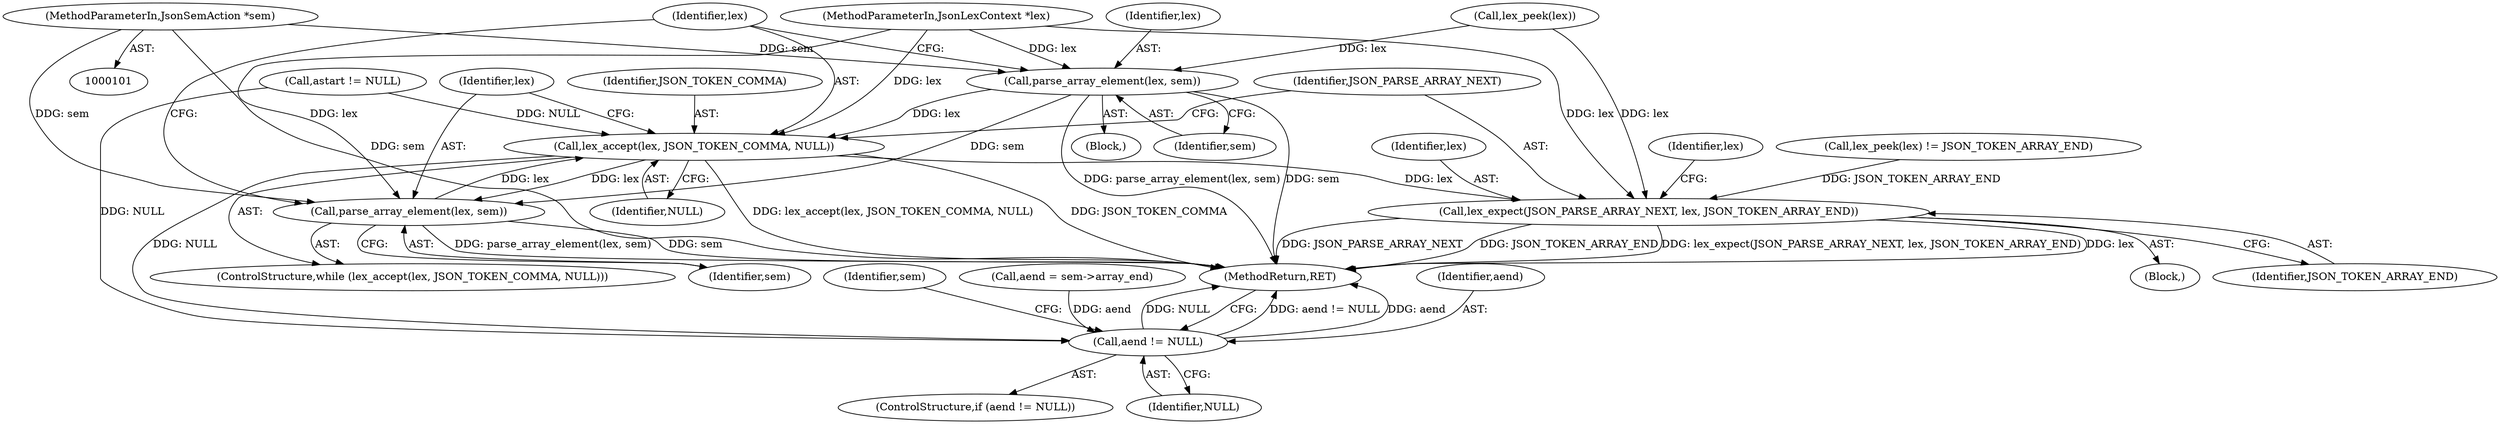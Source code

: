 digraph "0_postgresql_08fa47c4850cea32c3116665975bca219fbf2fe6_0@pointer" {
"1000103" [label="(MethodParameterIn,JsonSemAction *sem)"];
"1000152" [label="(Call,parse_array_element(lex, sem))"];
"1000156" [label="(Call,lex_accept(lex, JSON_TOKEN_COMMA, NULL))"];
"1000160" [label="(Call,parse_array_element(lex, sem))"];
"1000163" [label="(Call,lex_expect(JSON_PARSE_ARRAY_NEXT, lex, JSON_TOKEN_ARRAY_END))"];
"1000172" [label="(Call,aend != NULL)"];
"1000166" [label="(Identifier,JSON_TOKEN_ARRAY_END)"];
"1000151" [label="(Block,)"];
"1000177" [label="(Identifier,sem)"];
"1000157" [label="(Identifier,lex)"];
"1000155" [label="(ControlStructure,while (lex_accept(lex, JSON_TOKEN_COMMA, NULL)))"];
"1000104" [label="(Block,)"];
"1000171" [label="(ControlStructure,if (aend != NULL))"];
"1000165" [label="(Identifier,lex)"];
"1000161" [label="(Identifier,lex)"];
"1000156" [label="(Call,lex_accept(lex, JSON_TOKEN_COMMA, NULL))"];
"1000164" [label="(Identifier,JSON_PARSE_ARRAY_NEXT)"];
"1000148" [label="(Call,lex_peek(lex))"];
"1000160" [label="(Call,parse_array_element(lex, sem))"];
"1000169" [label="(Identifier,lex)"];
"1000147" [label="(Call,lex_peek(lex) != JSON_TOKEN_ARRAY_END)"];
"1000124" [label="(Call,aend = sem->array_end)"];
"1000153" [label="(Identifier,lex)"];
"1000131" [label="(Call,astart != NULL)"];
"1000159" [label="(Identifier,NULL)"];
"1000162" [label="(Identifier,sem)"];
"1000103" [label="(MethodParameterIn,JsonSemAction *sem)"];
"1000163" [label="(Call,lex_expect(JSON_PARSE_ARRAY_NEXT, lex, JSON_TOKEN_ARRAY_END))"];
"1000102" [label="(MethodParameterIn,JsonLexContext *lex)"];
"1000154" [label="(Identifier,sem)"];
"1000179" [label="(MethodReturn,RET)"];
"1000152" [label="(Call,parse_array_element(lex, sem))"];
"1000174" [label="(Identifier,NULL)"];
"1000173" [label="(Identifier,aend)"];
"1000158" [label="(Identifier,JSON_TOKEN_COMMA)"];
"1000172" [label="(Call,aend != NULL)"];
"1000103" -> "1000101"  [label="AST: "];
"1000103" -> "1000179"  [label="DDG: sem"];
"1000103" -> "1000152"  [label="DDG: sem"];
"1000103" -> "1000160"  [label="DDG: sem"];
"1000152" -> "1000151"  [label="AST: "];
"1000152" -> "1000154"  [label="CFG: "];
"1000153" -> "1000152"  [label="AST: "];
"1000154" -> "1000152"  [label="AST: "];
"1000157" -> "1000152"  [label="CFG: "];
"1000152" -> "1000179"  [label="DDG: sem"];
"1000152" -> "1000179"  [label="DDG: parse_array_element(lex, sem)"];
"1000148" -> "1000152"  [label="DDG: lex"];
"1000102" -> "1000152"  [label="DDG: lex"];
"1000152" -> "1000156"  [label="DDG: lex"];
"1000152" -> "1000160"  [label="DDG: sem"];
"1000156" -> "1000155"  [label="AST: "];
"1000156" -> "1000159"  [label="CFG: "];
"1000157" -> "1000156"  [label="AST: "];
"1000158" -> "1000156"  [label="AST: "];
"1000159" -> "1000156"  [label="AST: "];
"1000161" -> "1000156"  [label="CFG: "];
"1000164" -> "1000156"  [label="CFG: "];
"1000156" -> "1000179"  [label="DDG: JSON_TOKEN_COMMA"];
"1000156" -> "1000179"  [label="DDG: lex_accept(lex, JSON_TOKEN_COMMA, NULL)"];
"1000160" -> "1000156"  [label="DDG: lex"];
"1000102" -> "1000156"  [label="DDG: lex"];
"1000131" -> "1000156"  [label="DDG: NULL"];
"1000156" -> "1000160"  [label="DDG: lex"];
"1000156" -> "1000163"  [label="DDG: lex"];
"1000156" -> "1000172"  [label="DDG: NULL"];
"1000160" -> "1000155"  [label="AST: "];
"1000160" -> "1000162"  [label="CFG: "];
"1000161" -> "1000160"  [label="AST: "];
"1000162" -> "1000160"  [label="AST: "];
"1000157" -> "1000160"  [label="CFG: "];
"1000160" -> "1000179"  [label="DDG: parse_array_element(lex, sem)"];
"1000160" -> "1000179"  [label="DDG: sem"];
"1000102" -> "1000160"  [label="DDG: lex"];
"1000163" -> "1000104"  [label="AST: "];
"1000163" -> "1000166"  [label="CFG: "];
"1000164" -> "1000163"  [label="AST: "];
"1000165" -> "1000163"  [label="AST: "];
"1000166" -> "1000163"  [label="AST: "];
"1000169" -> "1000163"  [label="CFG: "];
"1000163" -> "1000179"  [label="DDG: JSON_PARSE_ARRAY_NEXT"];
"1000163" -> "1000179"  [label="DDG: JSON_TOKEN_ARRAY_END"];
"1000163" -> "1000179"  [label="DDG: lex_expect(JSON_PARSE_ARRAY_NEXT, lex, JSON_TOKEN_ARRAY_END)"];
"1000163" -> "1000179"  [label="DDG: lex"];
"1000148" -> "1000163"  [label="DDG: lex"];
"1000102" -> "1000163"  [label="DDG: lex"];
"1000147" -> "1000163"  [label="DDG: JSON_TOKEN_ARRAY_END"];
"1000172" -> "1000171"  [label="AST: "];
"1000172" -> "1000174"  [label="CFG: "];
"1000173" -> "1000172"  [label="AST: "];
"1000174" -> "1000172"  [label="AST: "];
"1000177" -> "1000172"  [label="CFG: "];
"1000179" -> "1000172"  [label="CFG: "];
"1000172" -> "1000179"  [label="DDG: aend != NULL"];
"1000172" -> "1000179"  [label="DDG: aend"];
"1000172" -> "1000179"  [label="DDG: NULL"];
"1000124" -> "1000172"  [label="DDG: aend"];
"1000131" -> "1000172"  [label="DDG: NULL"];
}

